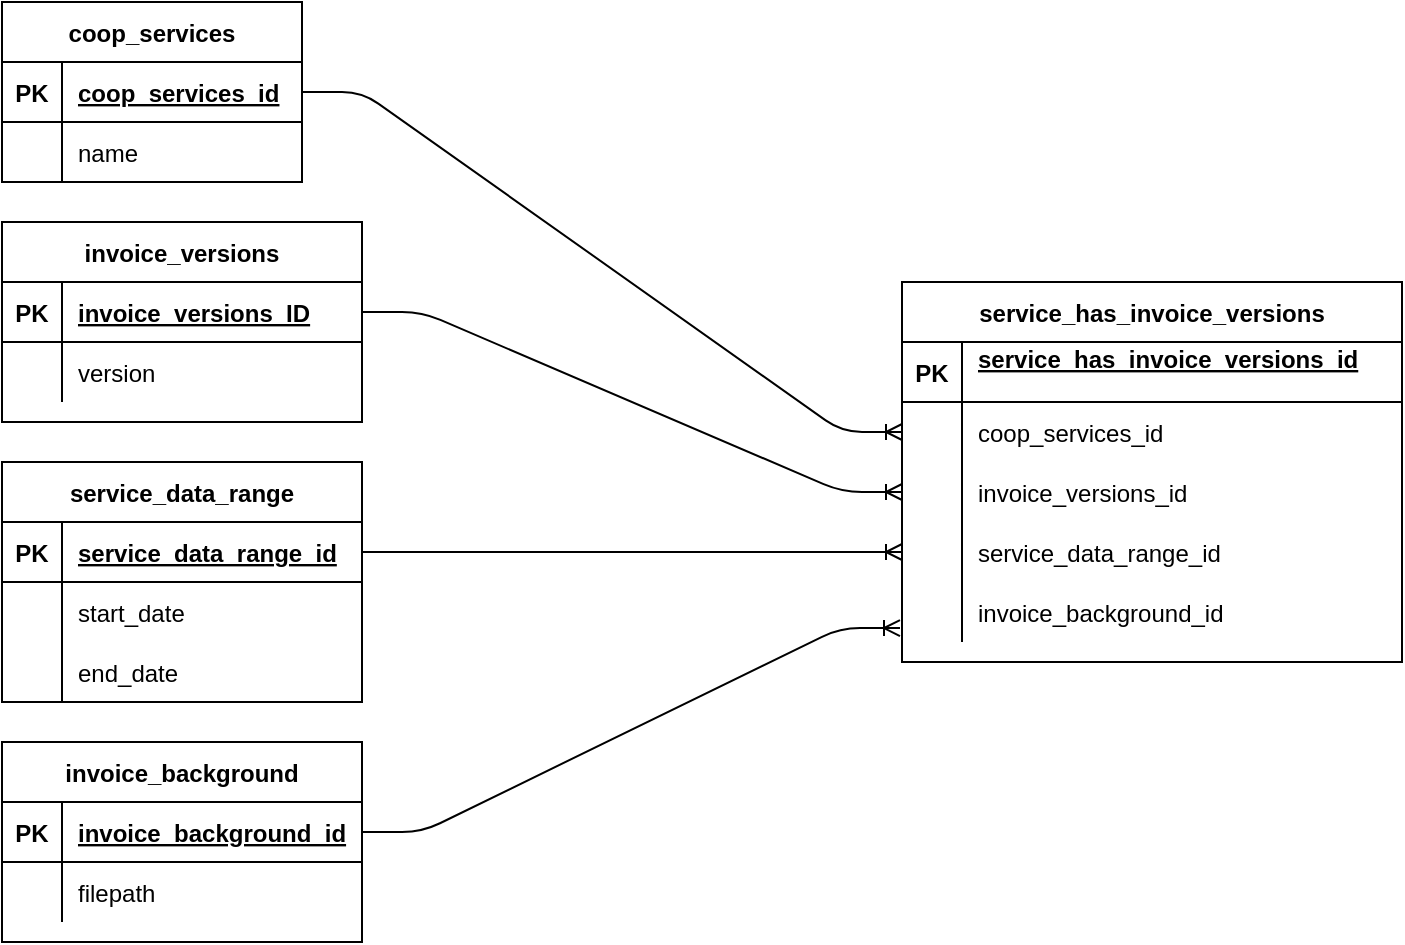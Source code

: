 <mxfile version="14.9.6" type="device"><diagram id="eHLaCK3VOZAWxrDBc6Ji" name="Página-1"><mxGraphModel dx="852" dy="494" grid="1" gridSize="5" guides="1" tooltips="1" connect="1" arrows="1" fold="1" page="1" pageScale="1" pageWidth="827" pageHeight="1169" math="0" shadow="0"><root><mxCell id="0"/><mxCell id="1" parent="0"/><mxCell id="x1r91a50Jv0hYwNVxWIl-9" value="coop_services" style="shape=table;startSize=30;container=1;collapsible=1;childLayout=tableLayout;fixedRows=1;rowLines=0;fontStyle=1;align=center;resizeLast=1;" parent="1" vertex="1"><mxGeometry x="40" y="50" width="150" height="90" as="geometry"/></mxCell><mxCell id="x1r91a50Jv0hYwNVxWIl-10" value="" style="shape=partialRectangle;collapsible=0;dropTarget=0;pointerEvents=0;fillColor=none;top=0;left=0;bottom=1;right=0;points=[[0,0.5],[1,0.5]];portConstraint=eastwest;" parent="x1r91a50Jv0hYwNVxWIl-9" vertex="1"><mxGeometry y="30" width="150" height="30" as="geometry"/></mxCell><mxCell id="x1r91a50Jv0hYwNVxWIl-11" value="PK" style="shape=partialRectangle;connectable=0;fillColor=none;top=0;left=0;bottom=0;right=0;fontStyle=1;overflow=hidden;" parent="x1r91a50Jv0hYwNVxWIl-10" vertex="1"><mxGeometry width="30" height="30" as="geometry"/></mxCell><mxCell id="x1r91a50Jv0hYwNVxWIl-12" value="coop_services_id" style="shape=partialRectangle;connectable=0;fillColor=none;top=0;left=0;bottom=0;right=0;align=left;spacingLeft=6;fontStyle=5;overflow=hidden;" parent="x1r91a50Jv0hYwNVxWIl-10" vertex="1"><mxGeometry x="30" width="120" height="30" as="geometry"/></mxCell><mxCell id="x1r91a50Jv0hYwNVxWIl-13" value="" style="shape=partialRectangle;collapsible=0;dropTarget=0;pointerEvents=0;fillColor=none;top=0;left=0;bottom=0;right=0;points=[[0,0.5],[1,0.5]];portConstraint=eastwest;" parent="x1r91a50Jv0hYwNVxWIl-9" vertex="1"><mxGeometry y="60" width="150" height="30" as="geometry"/></mxCell><mxCell id="x1r91a50Jv0hYwNVxWIl-14" value="" style="shape=partialRectangle;connectable=0;fillColor=none;top=0;left=0;bottom=0;right=0;editable=1;overflow=hidden;" parent="x1r91a50Jv0hYwNVxWIl-13" vertex="1"><mxGeometry width="30" height="30" as="geometry"/></mxCell><mxCell id="x1r91a50Jv0hYwNVxWIl-15" value="name" style="shape=partialRectangle;connectable=0;fillColor=none;top=0;left=0;bottom=0;right=0;align=left;spacingLeft=6;overflow=hidden;" parent="x1r91a50Jv0hYwNVxWIl-13" vertex="1"><mxGeometry x="30" width="120" height="30" as="geometry"/></mxCell><mxCell id="x1r91a50Jv0hYwNVxWIl-35" value="invoice_versions" style="shape=table;startSize=30;container=1;collapsible=1;childLayout=tableLayout;fixedRows=1;rowLines=0;fontStyle=1;align=center;resizeLast=1;" parent="1" vertex="1"><mxGeometry x="40" y="160" width="180" height="100" as="geometry"/></mxCell><mxCell id="x1r91a50Jv0hYwNVxWIl-36" value="" style="shape=partialRectangle;collapsible=0;dropTarget=0;pointerEvents=0;fillColor=none;top=0;left=0;bottom=1;right=0;points=[[0,0.5],[1,0.5]];portConstraint=eastwest;" parent="x1r91a50Jv0hYwNVxWIl-35" vertex="1"><mxGeometry y="30" width="180" height="30" as="geometry"/></mxCell><mxCell id="x1r91a50Jv0hYwNVxWIl-37" value="PK" style="shape=partialRectangle;connectable=0;fillColor=none;top=0;left=0;bottom=0;right=0;fontStyle=1;overflow=hidden;" parent="x1r91a50Jv0hYwNVxWIl-36" vertex="1"><mxGeometry width="30" height="30" as="geometry"/></mxCell><mxCell id="x1r91a50Jv0hYwNVxWIl-38" value="invoice_versions_ID" style="shape=partialRectangle;connectable=0;fillColor=none;top=0;left=0;bottom=0;right=0;align=left;spacingLeft=6;fontStyle=5;overflow=hidden;" parent="x1r91a50Jv0hYwNVxWIl-36" vertex="1"><mxGeometry x="30" width="150" height="30" as="geometry"/></mxCell><mxCell id="x1r91a50Jv0hYwNVxWIl-39" value="" style="shape=partialRectangle;collapsible=0;dropTarget=0;pointerEvents=0;fillColor=none;top=0;left=0;bottom=0;right=0;points=[[0,0.5],[1,0.5]];portConstraint=eastwest;" parent="x1r91a50Jv0hYwNVxWIl-35" vertex="1"><mxGeometry y="60" width="180" height="30" as="geometry"/></mxCell><mxCell id="x1r91a50Jv0hYwNVxWIl-40" value="" style="shape=partialRectangle;connectable=0;fillColor=none;top=0;left=0;bottom=0;right=0;editable=1;overflow=hidden;" parent="x1r91a50Jv0hYwNVxWIl-39" vertex="1"><mxGeometry width="30" height="30" as="geometry"/></mxCell><mxCell id="x1r91a50Jv0hYwNVxWIl-41" value="version" style="shape=partialRectangle;connectable=0;fillColor=none;top=0;left=0;bottom=0;right=0;align=left;spacingLeft=6;overflow=hidden;" parent="x1r91a50Jv0hYwNVxWIl-39" vertex="1"><mxGeometry x="30" width="150" height="30" as="geometry"/></mxCell><mxCell id="buF2tkeGE6uB7419_56f-1" value="service_has_invoice_versions" style="shape=table;startSize=30;container=1;collapsible=1;childLayout=tableLayout;fixedRows=1;rowLines=0;fontStyle=1;align=center;resizeLast=1;" parent="1" vertex="1"><mxGeometry x="490" y="190" width="250" height="190" as="geometry"/></mxCell><mxCell id="buF2tkeGE6uB7419_56f-2" value="" style="shape=partialRectangle;collapsible=0;dropTarget=0;pointerEvents=0;fillColor=none;top=0;left=0;bottom=1;right=0;points=[[0,0.5],[1,0.5]];portConstraint=eastwest;" parent="buF2tkeGE6uB7419_56f-1" vertex="1"><mxGeometry y="30" width="250" height="30" as="geometry"/></mxCell><mxCell id="buF2tkeGE6uB7419_56f-3" value="PK" style="shape=partialRectangle;connectable=0;fillColor=none;top=0;left=0;bottom=0;right=0;fontStyle=1;overflow=hidden;" parent="buF2tkeGE6uB7419_56f-2" vertex="1"><mxGeometry width="30" height="30" as="geometry"/></mxCell><mxCell id="buF2tkeGE6uB7419_56f-4" value="service_has_invoice_versions_id&#10;" style="shape=partialRectangle;connectable=0;fillColor=none;top=0;left=0;bottom=0;right=0;align=left;spacingLeft=6;fontStyle=5;overflow=hidden;" parent="buF2tkeGE6uB7419_56f-2" vertex="1"><mxGeometry x="30" width="220" height="30" as="geometry"/></mxCell><mxCell id="buF2tkeGE6uB7419_56f-5" value="" style="shape=partialRectangle;collapsible=0;dropTarget=0;pointerEvents=0;fillColor=none;top=0;left=0;bottom=0;right=0;points=[[0,0.5],[1,0.5]];portConstraint=eastwest;" parent="buF2tkeGE6uB7419_56f-1" vertex="1"><mxGeometry y="60" width="250" height="30" as="geometry"/></mxCell><mxCell id="buF2tkeGE6uB7419_56f-6" value="" style="shape=partialRectangle;connectable=0;fillColor=none;top=0;left=0;bottom=0;right=0;editable=1;overflow=hidden;" parent="buF2tkeGE6uB7419_56f-5" vertex="1"><mxGeometry width="30" height="30" as="geometry"/></mxCell><mxCell id="buF2tkeGE6uB7419_56f-7" value="coop_services_id" style="shape=partialRectangle;connectable=0;fillColor=none;top=0;left=0;bottom=0;right=0;align=left;spacingLeft=6;overflow=hidden;" parent="buF2tkeGE6uB7419_56f-5" vertex="1"><mxGeometry x="30" width="220" height="30" as="geometry"/></mxCell><mxCell id="buF2tkeGE6uB7419_56f-8" value="" style="shape=partialRectangle;collapsible=0;dropTarget=0;pointerEvents=0;fillColor=none;top=0;left=0;bottom=0;right=0;points=[[0,0.5],[1,0.5]];portConstraint=eastwest;" parent="buF2tkeGE6uB7419_56f-1" vertex="1"><mxGeometry y="90" width="250" height="30" as="geometry"/></mxCell><mxCell id="buF2tkeGE6uB7419_56f-9" value="" style="shape=partialRectangle;connectable=0;fillColor=none;top=0;left=0;bottom=0;right=0;editable=1;overflow=hidden;" parent="buF2tkeGE6uB7419_56f-8" vertex="1"><mxGeometry width="30" height="30" as="geometry"/></mxCell><mxCell id="buF2tkeGE6uB7419_56f-10" value="invoice_versions_id" style="shape=partialRectangle;connectable=0;fillColor=none;top=0;left=0;bottom=0;right=0;align=left;spacingLeft=6;overflow=hidden;" parent="buF2tkeGE6uB7419_56f-8" vertex="1"><mxGeometry x="30" width="220" height="30" as="geometry"/></mxCell><mxCell id="buF2tkeGE6uB7419_56f-11" value="" style="shape=partialRectangle;collapsible=0;dropTarget=0;pointerEvents=0;fillColor=none;top=0;left=0;bottom=0;right=0;points=[[0,0.5],[1,0.5]];portConstraint=eastwest;" parent="buF2tkeGE6uB7419_56f-1" vertex="1"><mxGeometry y="120" width="250" height="30" as="geometry"/></mxCell><mxCell id="buF2tkeGE6uB7419_56f-12" value="" style="shape=partialRectangle;connectable=0;fillColor=none;top=0;left=0;bottom=0;right=0;editable=1;overflow=hidden;" parent="buF2tkeGE6uB7419_56f-11" vertex="1"><mxGeometry width="30" height="30" as="geometry"/></mxCell><mxCell id="buF2tkeGE6uB7419_56f-13" value="service_data_range_id" style="shape=partialRectangle;connectable=0;fillColor=none;top=0;left=0;bottom=0;right=0;align=left;spacingLeft=6;overflow=hidden;" parent="buF2tkeGE6uB7419_56f-11" vertex="1"><mxGeometry x="30" width="220" height="30" as="geometry"/></mxCell><mxCell id="buF2tkeGE6uB7419_56f-56" value="" style="shape=partialRectangle;collapsible=0;dropTarget=0;pointerEvents=0;fillColor=none;top=0;left=0;bottom=0;right=0;points=[[0,0.5],[1,0.5]];portConstraint=eastwest;" parent="buF2tkeGE6uB7419_56f-1" vertex="1"><mxGeometry y="150" width="250" height="30" as="geometry"/></mxCell><mxCell id="buF2tkeGE6uB7419_56f-57" value="" style="shape=partialRectangle;connectable=0;fillColor=none;top=0;left=0;bottom=0;right=0;editable=1;overflow=hidden;" parent="buF2tkeGE6uB7419_56f-56" vertex="1"><mxGeometry width="30" height="30" as="geometry"/></mxCell><mxCell id="buF2tkeGE6uB7419_56f-58" value="invoice_background_id" style="shape=partialRectangle;connectable=0;fillColor=none;top=0;left=0;bottom=0;right=0;align=left;spacingLeft=6;overflow=hidden;" parent="buF2tkeGE6uB7419_56f-56" vertex="1"><mxGeometry x="30" width="220" height="30" as="geometry"/></mxCell><mxCell id="buF2tkeGE6uB7419_56f-26" value="service_data_range" style="shape=table;startSize=30;container=1;collapsible=1;childLayout=tableLayout;fixedRows=1;rowLines=0;fontStyle=1;align=center;resizeLast=1;" parent="1" vertex="1"><mxGeometry x="40" y="280" width="180" height="120" as="geometry"/></mxCell><mxCell id="buF2tkeGE6uB7419_56f-27" value="" style="shape=partialRectangle;collapsible=0;dropTarget=0;pointerEvents=0;fillColor=none;top=0;left=0;bottom=1;right=0;points=[[0,0.5],[1,0.5]];portConstraint=eastwest;" parent="buF2tkeGE6uB7419_56f-26" vertex="1"><mxGeometry y="30" width="180" height="30" as="geometry"/></mxCell><mxCell id="buF2tkeGE6uB7419_56f-28" value="PK" style="shape=partialRectangle;connectable=0;fillColor=none;top=0;left=0;bottom=0;right=0;fontStyle=1;overflow=hidden;" parent="buF2tkeGE6uB7419_56f-27" vertex="1"><mxGeometry width="30" height="30" as="geometry"/></mxCell><mxCell id="buF2tkeGE6uB7419_56f-29" value="service_data_range_id" style="shape=partialRectangle;connectable=0;fillColor=none;top=0;left=0;bottom=0;right=0;align=left;spacingLeft=6;fontStyle=5;overflow=hidden;" parent="buF2tkeGE6uB7419_56f-27" vertex="1"><mxGeometry x="30" width="150" height="30" as="geometry"/></mxCell><mxCell id="buF2tkeGE6uB7419_56f-30" value="" style="shape=partialRectangle;collapsible=0;dropTarget=0;pointerEvents=0;fillColor=none;top=0;left=0;bottom=0;right=0;points=[[0,0.5],[1,0.5]];portConstraint=eastwest;" parent="buF2tkeGE6uB7419_56f-26" vertex="1"><mxGeometry y="60" width="180" height="30" as="geometry"/></mxCell><mxCell id="buF2tkeGE6uB7419_56f-31" value="" style="shape=partialRectangle;connectable=0;fillColor=none;top=0;left=0;bottom=0;right=0;editable=1;overflow=hidden;" parent="buF2tkeGE6uB7419_56f-30" vertex="1"><mxGeometry width="30" height="30" as="geometry"/></mxCell><mxCell id="buF2tkeGE6uB7419_56f-32" value="start_date" style="shape=partialRectangle;connectable=0;fillColor=none;top=0;left=0;bottom=0;right=0;align=left;spacingLeft=6;overflow=hidden;" parent="buF2tkeGE6uB7419_56f-30" vertex="1"><mxGeometry x="30" width="150" height="30" as="geometry"/></mxCell><mxCell id="buF2tkeGE6uB7419_56f-33" value="" style="shape=partialRectangle;collapsible=0;dropTarget=0;pointerEvents=0;fillColor=none;top=0;left=0;bottom=0;right=0;points=[[0,0.5],[1,0.5]];portConstraint=eastwest;" parent="buF2tkeGE6uB7419_56f-26" vertex="1"><mxGeometry y="90" width="180" height="30" as="geometry"/></mxCell><mxCell id="buF2tkeGE6uB7419_56f-34" value="" style="shape=partialRectangle;connectable=0;fillColor=none;top=0;left=0;bottom=0;right=0;editable=1;overflow=hidden;" parent="buF2tkeGE6uB7419_56f-33" vertex="1"><mxGeometry width="30" height="30" as="geometry"/></mxCell><mxCell id="buF2tkeGE6uB7419_56f-35" value="end_date" style="shape=partialRectangle;connectable=0;fillColor=none;top=0;left=0;bottom=0;right=0;align=left;spacingLeft=6;overflow=hidden;" parent="buF2tkeGE6uB7419_56f-33" vertex="1"><mxGeometry x="30" width="150" height="30" as="geometry"/></mxCell><mxCell id="buF2tkeGE6uB7419_56f-43" value="invoice_background" style="shape=table;startSize=30;container=1;collapsible=1;childLayout=tableLayout;fixedRows=1;rowLines=0;fontStyle=1;align=center;resizeLast=1;" parent="1" vertex="1"><mxGeometry x="40" y="420" width="180" height="100" as="geometry"/></mxCell><mxCell id="buF2tkeGE6uB7419_56f-44" value="" style="shape=partialRectangle;collapsible=0;dropTarget=0;pointerEvents=0;fillColor=none;top=0;left=0;bottom=1;right=0;points=[[0,0.5],[1,0.5]];portConstraint=eastwest;" parent="buF2tkeGE6uB7419_56f-43" vertex="1"><mxGeometry y="30" width="180" height="30" as="geometry"/></mxCell><mxCell id="buF2tkeGE6uB7419_56f-45" value="PK" style="shape=partialRectangle;connectable=0;fillColor=none;top=0;left=0;bottom=0;right=0;fontStyle=1;overflow=hidden;" parent="buF2tkeGE6uB7419_56f-44" vertex="1"><mxGeometry width="30" height="30" as="geometry"/></mxCell><mxCell id="buF2tkeGE6uB7419_56f-46" value="invoice_background_id" style="shape=partialRectangle;connectable=0;fillColor=none;top=0;left=0;bottom=0;right=0;align=left;spacingLeft=6;fontStyle=5;overflow=hidden;" parent="buF2tkeGE6uB7419_56f-44" vertex="1"><mxGeometry x="30" width="150" height="30" as="geometry"/></mxCell><mxCell id="buF2tkeGE6uB7419_56f-47" value="" style="shape=partialRectangle;collapsible=0;dropTarget=0;pointerEvents=0;fillColor=none;top=0;left=0;bottom=0;right=0;points=[[0,0.5],[1,0.5]];portConstraint=eastwest;" parent="buF2tkeGE6uB7419_56f-43" vertex="1"><mxGeometry y="60" width="180" height="30" as="geometry"/></mxCell><mxCell id="buF2tkeGE6uB7419_56f-48" value="" style="shape=partialRectangle;connectable=0;fillColor=none;top=0;left=0;bottom=0;right=0;editable=1;overflow=hidden;" parent="buF2tkeGE6uB7419_56f-47" vertex="1"><mxGeometry width="30" height="30" as="geometry"/></mxCell><mxCell id="buF2tkeGE6uB7419_56f-49" value="filepath" style="shape=partialRectangle;connectable=0;fillColor=none;top=0;left=0;bottom=0;right=0;align=left;spacingLeft=6;overflow=hidden;" parent="buF2tkeGE6uB7419_56f-47" vertex="1"><mxGeometry x="30" width="150" height="30" as="geometry"/></mxCell><mxCell id="xESfGdeiYDBamZvaAou--11" value="" style="edgeStyle=entityRelationEdgeStyle;fontSize=12;html=1;endArrow=ERoneToMany;exitX=1;exitY=0.5;exitDx=0;exitDy=0;" edge="1" parent="1" source="x1r91a50Jv0hYwNVxWIl-10" target="buF2tkeGE6uB7419_56f-5"><mxGeometry width="100" height="100" relative="1" as="geometry"><mxPoint x="290" y="70" as="sourcePoint"/><mxPoint x="460" y="210" as="targetPoint"/></mxGeometry></mxCell><mxCell id="xESfGdeiYDBamZvaAou--12" value="" style="edgeStyle=entityRelationEdgeStyle;fontSize=12;html=1;endArrow=ERoneToMany;exitX=1;exitY=0.5;exitDx=0;exitDy=0;entryX=0;entryY=0.5;entryDx=0;entryDy=0;" edge="1" parent="1" source="x1r91a50Jv0hYwNVxWIl-36" target="buF2tkeGE6uB7419_56f-8"><mxGeometry width="100" height="100" relative="1" as="geometry"><mxPoint x="360" y="310" as="sourcePoint"/><mxPoint x="460" y="210" as="targetPoint"/></mxGeometry></mxCell><mxCell id="xESfGdeiYDBamZvaAou--13" value="" style="edgeStyle=entityRelationEdgeStyle;fontSize=12;html=1;endArrow=ERoneToMany;exitX=1;exitY=0.5;exitDx=0;exitDy=0;entryX=0;entryY=0.5;entryDx=0;entryDy=0;" edge="1" parent="1" source="buF2tkeGE6uB7419_56f-27" target="buF2tkeGE6uB7419_56f-11"><mxGeometry width="100" height="100" relative="1" as="geometry"><mxPoint x="360" y="305" as="sourcePoint"/><mxPoint x="460" y="205" as="targetPoint"/></mxGeometry></mxCell><mxCell id="xESfGdeiYDBamZvaAou--14" value="" style="edgeStyle=entityRelationEdgeStyle;fontSize=12;html=1;endArrow=ERoneToMany;exitX=1;exitY=0.5;exitDx=0;exitDy=0;entryX=-0.004;entryY=0.767;entryDx=0;entryDy=0;entryPerimeter=0;" edge="1" parent="1" source="buF2tkeGE6uB7419_56f-44" target="buF2tkeGE6uB7419_56f-56"><mxGeometry width="100" height="100" relative="1" as="geometry"><mxPoint x="260" y="445" as="sourcePoint"/><mxPoint x="360" y="345" as="targetPoint"/></mxGeometry></mxCell></root></mxGraphModel></diagram></mxfile>